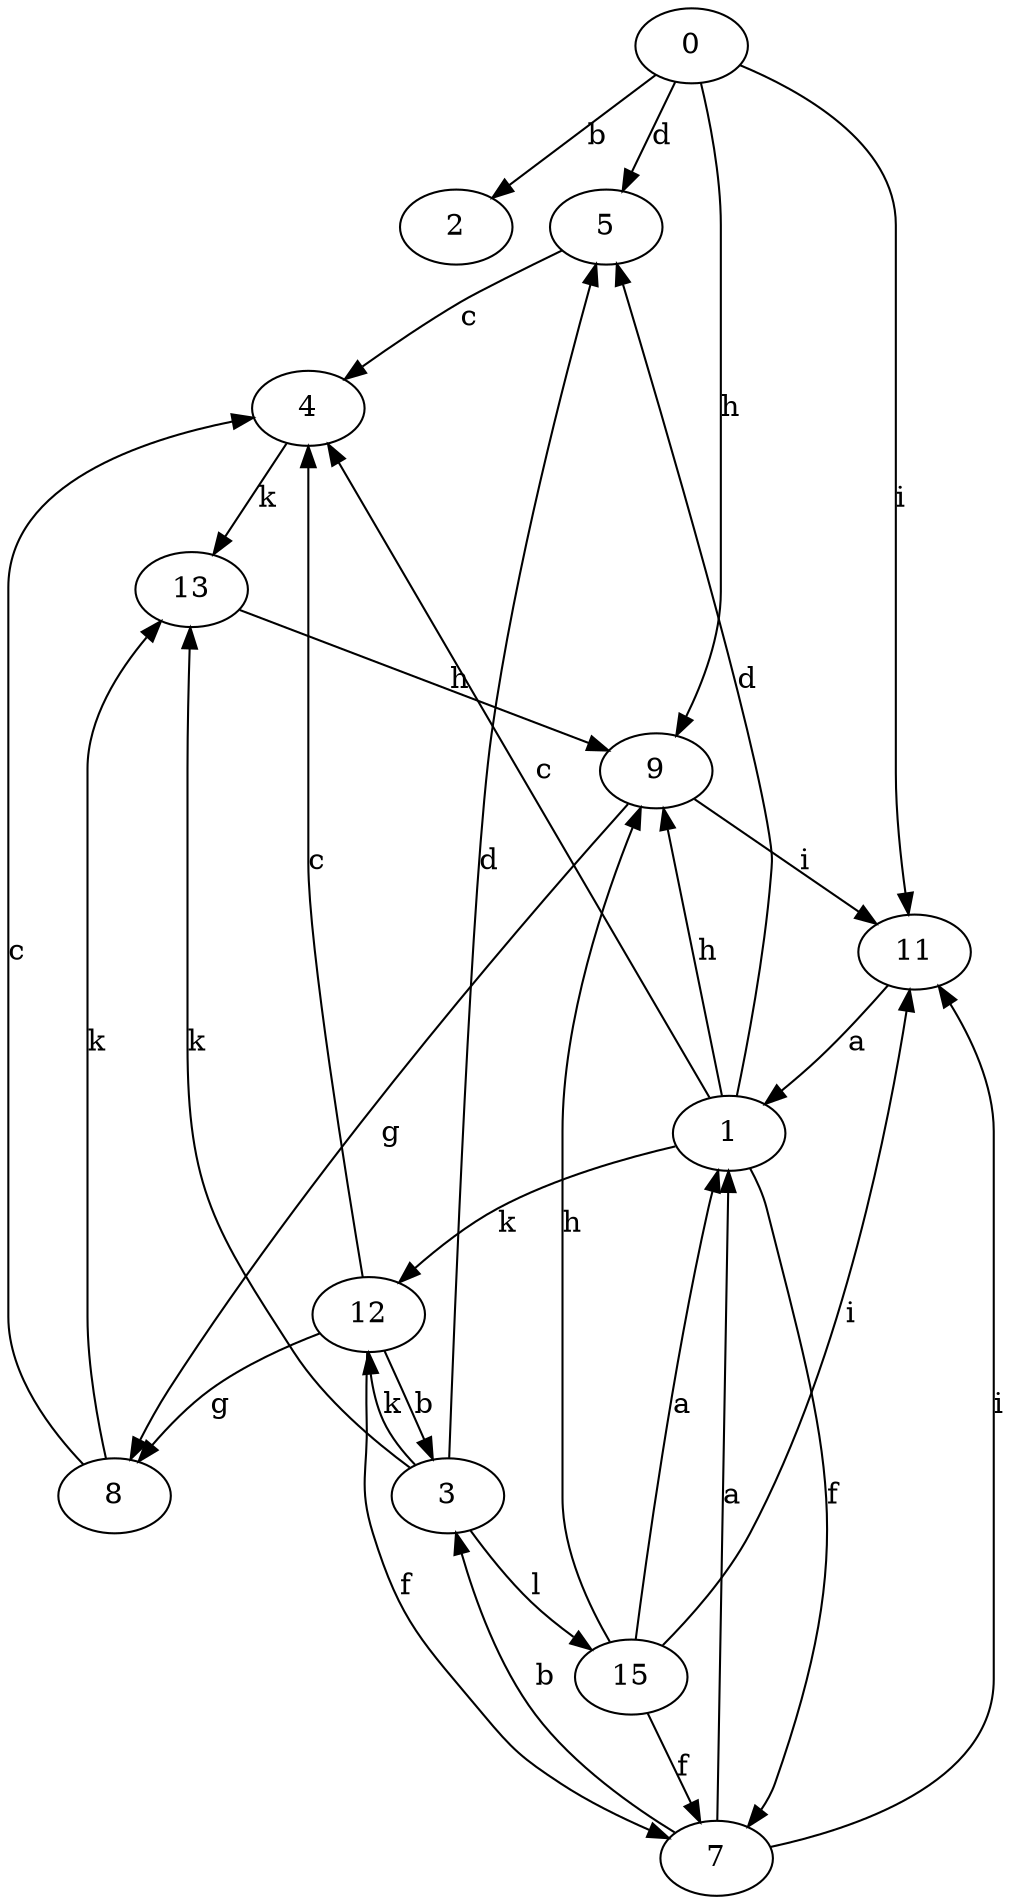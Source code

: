 strict digraph  {
0;
1;
2;
3;
4;
5;
7;
8;
9;
11;
12;
13;
15;
0 -> 2  [label=b];
0 -> 5  [label=d];
0 -> 9  [label=h];
0 -> 11  [label=i];
1 -> 4  [label=c];
1 -> 5  [label=d];
1 -> 7  [label=f];
1 -> 9  [label=h];
1 -> 12  [label=k];
3 -> 5  [label=d];
3 -> 12  [label=k];
3 -> 13  [label=k];
3 -> 15  [label=l];
4 -> 13  [label=k];
5 -> 4  [label=c];
7 -> 1  [label=a];
7 -> 3  [label=b];
7 -> 11  [label=i];
8 -> 4  [label=c];
8 -> 13  [label=k];
9 -> 8  [label=g];
9 -> 11  [label=i];
11 -> 1  [label=a];
12 -> 3  [label=b];
12 -> 4  [label=c];
12 -> 7  [label=f];
12 -> 8  [label=g];
13 -> 9  [label=h];
15 -> 1  [label=a];
15 -> 7  [label=f];
15 -> 9  [label=h];
15 -> 11  [label=i];
}
